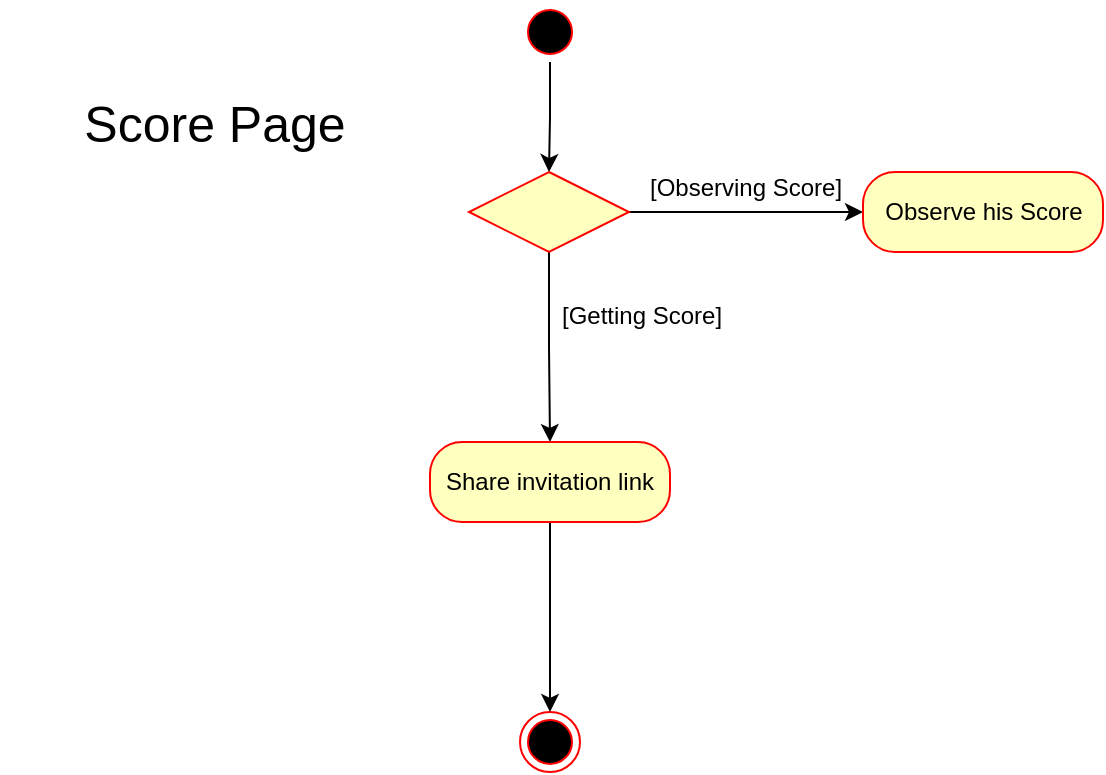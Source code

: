 <mxfile version="10.6.0" type="github"><diagram id="4iXrjPetyoDWoP5Om18G" name="Page-1"><mxGraphModel dx="386" dy="523" grid="1" gridSize="10" guides="1" tooltips="1" connect="1" arrows="1" fold="1" page="1" pageScale="1" pageWidth="291" pageHeight="413" math="0" shadow="0"><root><mxCell id="0"/><mxCell id="1" parent="0"/><mxCell id="kM2Db_Ny5Vl2IQq2sF8Z-1" style="edgeStyle=orthogonalEdgeStyle;rounded=0;orthogonalLoop=1;jettySize=auto;html=1;exitX=0.5;exitY=1;exitDx=0;exitDy=0;entryX=0.5;entryY=0;entryDx=0;entryDy=0;" parent="1" source="Ih5G979ffaWnRvoLbRZu-21" target="tkZca6fdflIwN_cpZdY1-5" edge="1"><mxGeometry relative="1" as="geometry"/></mxCell><mxCell id="Ih5G979ffaWnRvoLbRZu-21" value="" style="ellipse;html=1;shape=startState;fillColor=#000000;strokeColor=#ff0000;labelBackgroundColor=none;" parent="1" vertex="1"><mxGeometry x="575" y="14" width="30" height="30" as="geometry"/></mxCell><mxCell id="i4g9r2sZf9bLSgmSq6lv-60" value="" style="ellipse;html=1;shape=endState;fillColor=#000000;strokeColor=#ff0000;" parent="1" vertex="1"><mxGeometry x="575" y="369" width="30" height="30" as="geometry"/></mxCell><mxCell id="Kw8UH1EqT2ofj1SFunJ7-2" value="&lt;font style=&quot;font-size: 25px&quot;&gt;Score Page&lt;/font&gt;" style="text;html=1;strokeColor=none;fillColor=none;align=center;verticalAlign=middle;whiteSpace=wrap;rounded=0;" parent="1" vertex="1"><mxGeometry x="315" y="29" width="215" height="90" as="geometry"/></mxCell><mxCell id="tkZca6fdflIwN_cpZdY1-15" style="edgeStyle=orthogonalEdgeStyle;rounded=0;orthogonalLoop=1;jettySize=auto;html=1;exitX=1;exitY=0.5;exitDx=0;exitDy=0;entryX=0;entryY=0.5;entryDx=0;entryDy=0;" parent="1" source="tkZca6fdflIwN_cpZdY1-5" target="tkZca6fdflIwN_cpZdY1-13" edge="1"><mxGeometry relative="1" as="geometry"/></mxCell><mxCell id="tkZca6fdflIwN_cpZdY1-24" style="edgeStyle=orthogonalEdgeStyle;rounded=0;orthogonalLoop=1;jettySize=auto;html=1;exitX=0.5;exitY=1;exitDx=0;exitDy=0;entryX=0.5;entryY=0;entryDx=0;entryDy=0;" parent="1" source="tkZca6fdflIwN_cpZdY1-5" target="tkZca6fdflIwN_cpZdY1-17" edge="1"><mxGeometry relative="1" as="geometry"/></mxCell><mxCell id="tkZca6fdflIwN_cpZdY1-5" value="" style="rhombus;whiteSpace=wrap;html=1;fillColor=#ffffc0;strokeColor=#ff0000;" parent="1" vertex="1"><mxGeometry x="549.5" y="99" width="80" height="40" as="geometry"/></mxCell><mxCell id="tkZca6fdflIwN_cpZdY1-13" value="Observe his Score" style="rounded=1;whiteSpace=wrap;html=1;arcSize=40;fontColor=#000000;fillColor=#ffffc0;strokeColor=#ff0000;" parent="1" vertex="1"><mxGeometry x="746.5" y="99" width="120" height="40" as="geometry"/></mxCell><mxCell id="tkZca6fdflIwN_cpZdY1-16" value="[Observing Score]" style="text;html=1;resizable=0;points=[];autosize=1;align=left;verticalAlign=top;spacingTop=-4;" parent="1" vertex="1"><mxGeometry x="638" y="97" width="110" height="20" as="geometry"/></mxCell><mxCell id="tkZca6fdflIwN_cpZdY1-32" style="edgeStyle=orthogonalEdgeStyle;rounded=0;orthogonalLoop=1;jettySize=auto;html=1;exitX=0.5;exitY=1;exitDx=0;exitDy=0;entryX=0.5;entryY=0;entryDx=0;entryDy=0;" parent="1" source="tkZca6fdflIwN_cpZdY1-17" target="i4g9r2sZf9bLSgmSq6lv-60" edge="1"><mxGeometry relative="1" as="geometry"/></mxCell><mxCell id="tkZca6fdflIwN_cpZdY1-17" value="Share invitation link" style="rounded=1;whiteSpace=wrap;html=1;arcSize=40;fontColor=#000000;fillColor=#ffffc0;strokeColor=#ff0000;" parent="1" vertex="1"><mxGeometry x="530" y="234" width="120" height="40" as="geometry"/></mxCell><mxCell id="tkZca6fdflIwN_cpZdY1-19" value="[Getting Score]" style="text;html=1;resizable=0;points=[];autosize=1;align=left;verticalAlign=top;spacingTop=-4;" parent="1" vertex="1"><mxGeometry x="594" y="161" width="100" height="20" as="geometry"/></mxCell></root></mxGraphModel></diagram></mxfile>